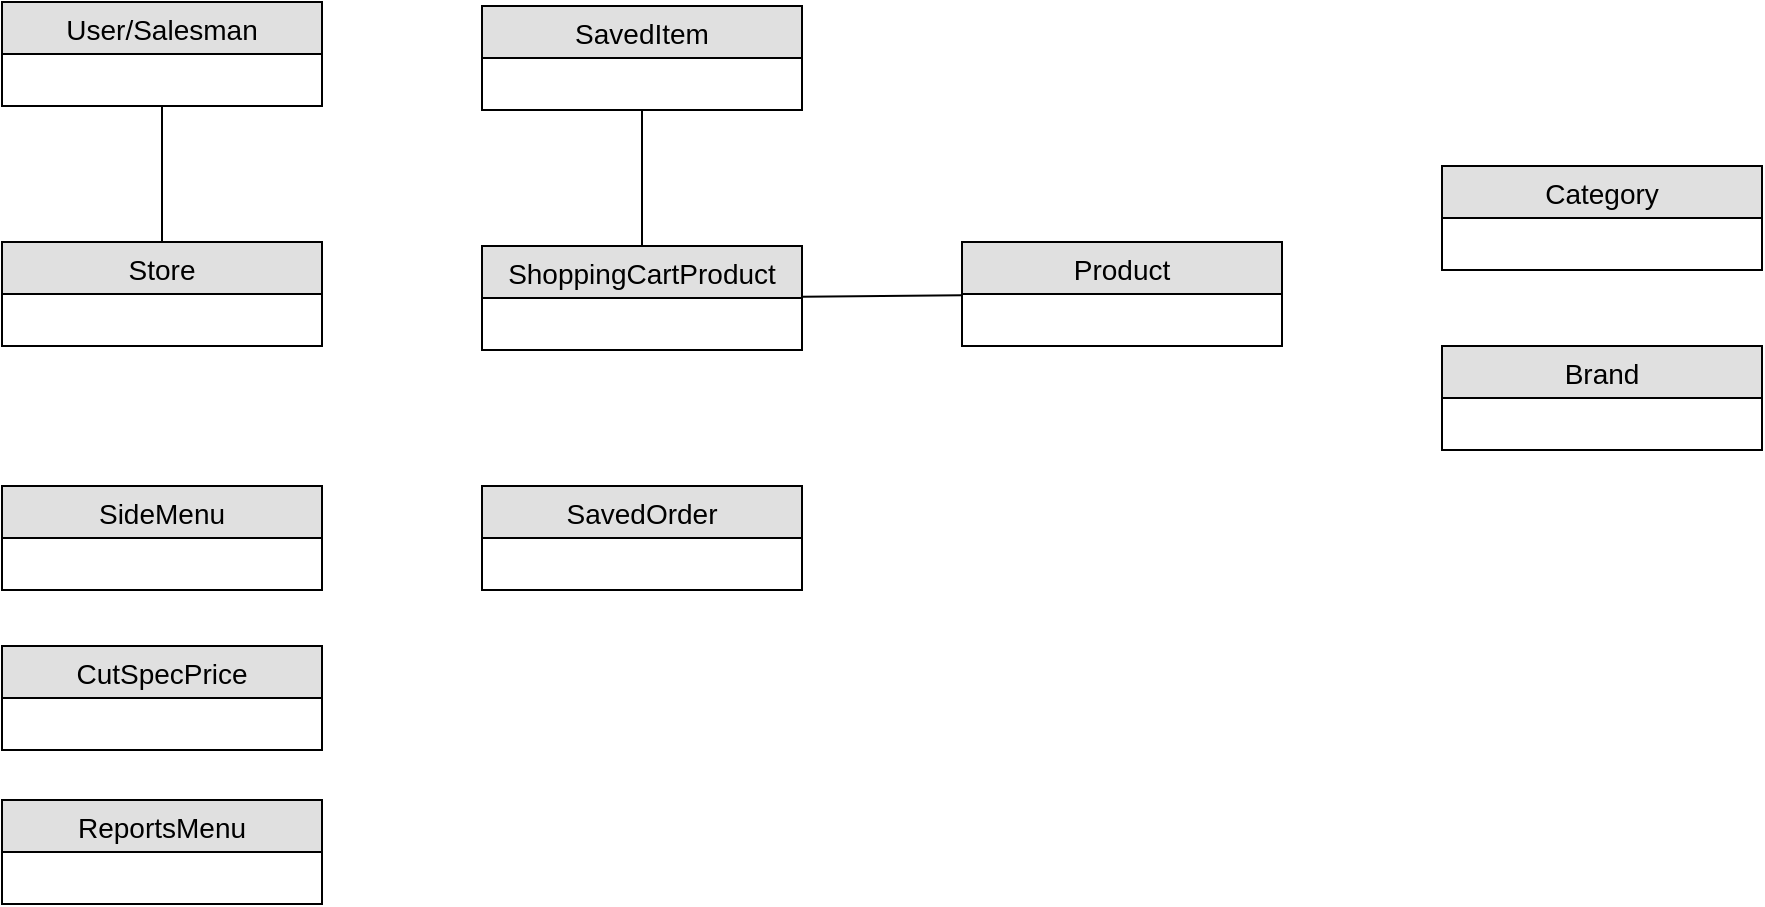 <mxfile version="12.6.4" type="device"><diagram id="C5RBs43oDa-KdzZeNtuy" name="Page-1"><mxGraphModel dx="2302" dy="1100" grid="1" gridSize="10" guides="1" tooltips="1" connect="1" arrows="1" fold="1" page="1" pageScale="1" pageWidth="827" pageHeight="1169" math="0" shadow="0"><root><mxCell id="WIyWlLk6GJQsqaUBKTNV-0"/><mxCell id="WIyWlLk6GJQsqaUBKTNV-1" parent="WIyWlLk6GJQsqaUBKTNV-0"/><mxCell id="RonBKH9B6XpQbIYCBpDn-3" value="ReportsMenu" style="swimlane;fontStyle=0;childLayout=stackLayout;horizontal=1;startSize=26;fillColor=#e0e0e0;horizontalStack=0;resizeParent=1;resizeParentMax=0;resizeLast=0;collapsible=1;marginBottom=0;swimlaneFillColor=#ffffff;align=center;fontSize=14;" vertex="1" parent="WIyWlLk6GJQsqaUBKTNV-1"><mxGeometry x="40" y="437" width="160" height="52" as="geometry"/></mxCell><mxCell id="RonBKH9B6XpQbIYCBpDn-7" value="SideMenu" style="swimlane;fontStyle=0;childLayout=stackLayout;horizontal=1;startSize=26;fillColor=#e0e0e0;horizontalStack=0;resizeParent=1;resizeParentMax=0;resizeLast=0;collapsible=1;marginBottom=0;swimlaneFillColor=#ffffff;align=center;fontSize=14;" vertex="1" parent="WIyWlLk6GJQsqaUBKTNV-1"><mxGeometry x="40" y="280" width="160" height="52" as="geometry"/></mxCell><mxCell id="RonBKH9B6XpQbIYCBpDn-8" value="CutSpecPrice" style="swimlane;fontStyle=0;childLayout=stackLayout;horizontal=1;startSize=26;fillColor=#e0e0e0;horizontalStack=0;resizeParent=1;resizeParentMax=0;resizeLast=0;collapsible=1;marginBottom=0;swimlaneFillColor=#ffffff;align=center;fontSize=14;" vertex="1" parent="WIyWlLk6GJQsqaUBKTNV-1"><mxGeometry x="40" y="360" width="160" height="52" as="geometry"/></mxCell><mxCell id="RonBKH9B6XpQbIYCBpDn-9" value="Store" style="swimlane;fontStyle=0;childLayout=stackLayout;horizontal=1;startSize=26;fillColor=#e0e0e0;horizontalStack=0;resizeParent=1;resizeParentMax=0;resizeLast=0;collapsible=1;marginBottom=0;swimlaneFillColor=#ffffff;align=center;fontSize=14;" vertex="1" parent="WIyWlLk6GJQsqaUBKTNV-1"><mxGeometry x="40" y="158" width="160" height="52" as="geometry"/></mxCell><mxCell id="RonBKH9B6XpQbIYCBpDn-10" value="User/Salesman" style="swimlane;fontStyle=0;childLayout=stackLayout;horizontal=1;startSize=26;fillColor=#e0e0e0;horizontalStack=0;resizeParent=1;resizeParentMax=0;resizeLast=0;collapsible=1;marginBottom=0;swimlaneFillColor=#ffffff;align=center;fontSize=14;" vertex="1" parent="WIyWlLk6GJQsqaUBKTNV-1"><mxGeometry x="40" y="38" width="160" height="52" as="geometry"/></mxCell><mxCell id="RonBKH9B6XpQbIYCBpDn-11" value="" style="endArrow=none;html=1;rounded=0;" edge="1" parent="WIyWlLk6GJQsqaUBKTNV-1" source="RonBKH9B6XpQbIYCBpDn-10" target="RonBKH9B6XpQbIYCBpDn-9"><mxGeometry relative="1" as="geometry"><mxPoint y="268" as="sourcePoint"/><mxPoint x="160" y="268" as="targetPoint"/></mxGeometry></mxCell><mxCell id="RonBKH9B6XpQbIYCBpDn-12" value="ShoppingCartProduct" style="swimlane;fontStyle=0;childLayout=stackLayout;horizontal=1;startSize=26;fillColor=#e0e0e0;horizontalStack=0;resizeParent=1;resizeParentMax=0;resizeLast=0;collapsible=1;marginBottom=0;swimlaneFillColor=#ffffff;align=center;fontSize=14;" vertex="1" parent="WIyWlLk6GJQsqaUBKTNV-1"><mxGeometry x="280" y="160" width="160" height="52" as="geometry"/></mxCell><mxCell id="RonBKH9B6XpQbIYCBpDn-13" value="SavedItem" style="swimlane;fontStyle=0;childLayout=stackLayout;horizontal=1;startSize=26;fillColor=#e0e0e0;horizontalStack=0;resizeParent=1;resizeParentMax=0;resizeLast=0;collapsible=1;marginBottom=0;swimlaneFillColor=#ffffff;align=center;fontSize=14;" vertex="1" parent="WIyWlLk6GJQsqaUBKTNV-1"><mxGeometry x="280" y="40" width="160" height="52" as="geometry"/></mxCell><mxCell id="RonBKH9B6XpQbIYCBpDn-14" value="SavedOrder" style="swimlane;fontStyle=0;childLayout=stackLayout;horizontal=1;startSize=26;fillColor=#e0e0e0;horizontalStack=0;resizeParent=1;resizeParentMax=0;resizeLast=0;collapsible=1;marginBottom=0;swimlaneFillColor=#ffffff;align=center;fontSize=14;" vertex="1" parent="WIyWlLk6GJQsqaUBKTNV-1"><mxGeometry x="280" y="280" width="160" height="52" as="geometry"/></mxCell><mxCell id="RonBKH9B6XpQbIYCBpDn-15" value="Product" style="swimlane;fontStyle=0;childLayout=stackLayout;horizontal=1;startSize=26;fillColor=#e0e0e0;horizontalStack=0;resizeParent=1;resizeParentMax=0;resizeLast=0;collapsible=1;marginBottom=0;swimlaneFillColor=#ffffff;align=center;fontSize=14;" vertex="1" parent="WIyWlLk6GJQsqaUBKTNV-1"><mxGeometry x="520" y="158" width="160" height="52" as="geometry"/></mxCell><mxCell id="RonBKH9B6XpQbIYCBpDn-16" value="Category" style="swimlane;fontStyle=0;childLayout=stackLayout;horizontal=1;startSize=26;fillColor=#e0e0e0;horizontalStack=0;resizeParent=1;resizeParentMax=0;resizeLast=0;collapsible=1;marginBottom=0;swimlaneFillColor=#ffffff;align=center;fontSize=14;" vertex="1" parent="WIyWlLk6GJQsqaUBKTNV-1"><mxGeometry x="760" y="120" width="160" height="52" as="geometry"/></mxCell><mxCell id="RonBKH9B6XpQbIYCBpDn-17" value="Brand" style="swimlane;fontStyle=0;childLayout=stackLayout;horizontal=1;startSize=26;fillColor=#e0e0e0;horizontalStack=0;resizeParent=1;resizeParentMax=0;resizeLast=0;collapsible=1;marginBottom=0;swimlaneFillColor=#ffffff;align=center;fontSize=14;" vertex="1" parent="WIyWlLk6GJQsqaUBKTNV-1"><mxGeometry x="760" y="210" width="160" height="52" as="geometry"/></mxCell><mxCell id="RonBKH9B6XpQbIYCBpDn-19" value="" style="endArrow=none;html=1;rounded=0;" edge="1" parent="WIyWlLk6GJQsqaUBKTNV-1" source="RonBKH9B6XpQbIYCBpDn-13" target="RonBKH9B6XpQbIYCBpDn-12"><mxGeometry relative="1" as="geometry"><mxPoint x="90" y="102" as="sourcePoint"/><mxPoint x="90" y="210" as="targetPoint"/></mxGeometry></mxCell><mxCell id="RonBKH9B6XpQbIYCBpDn-20" value="" style="endArrow=none;html=1;rounded=0;" edge="1" parent="WIyWlLk6GJQsqaUBKTNV-1" source="RonBKH9B6XpQbIYCBpDn-15" target="RonBKH9B6XpQbIYCBpDn-12"><mxGeometry relative="1" as="geometry"><mxPoint x="100" y="112" as="sourcePoint"/><mxPoint x="100" y="220" as="targetPoint"/></mxGeometry></mxCell></root></mxGraphModel></diagram></mxfile>